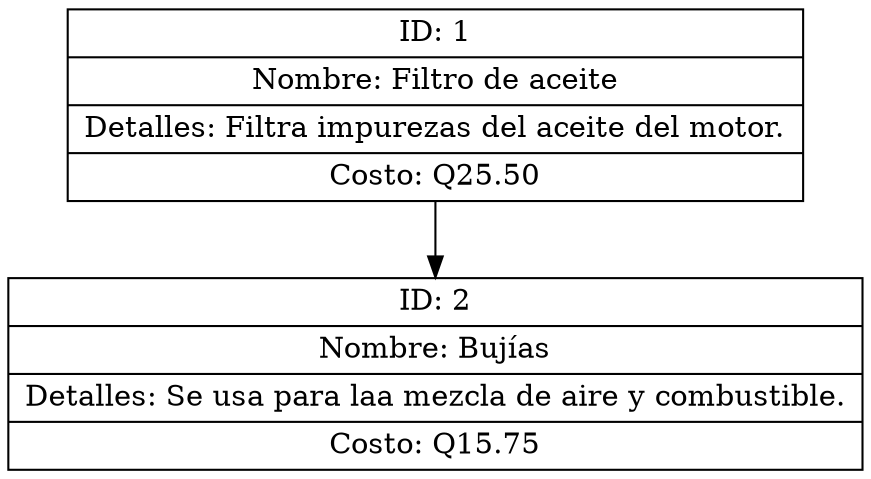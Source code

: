 digraph ArbolAVLRepuestos {
node [shape=record];
"1" [label="{ID: 1|Nombre: Filtro de aceite|Detalles: Filtra impurezas del aceite del motor.|Costo: Q25.50}"];
"1" -> "2";
"2" [label="{ID: 2|Nombre: Bujías|Detalles: Se usa para laa mezcla de aire y combustible.|Costo: Q15.75}"];
}
